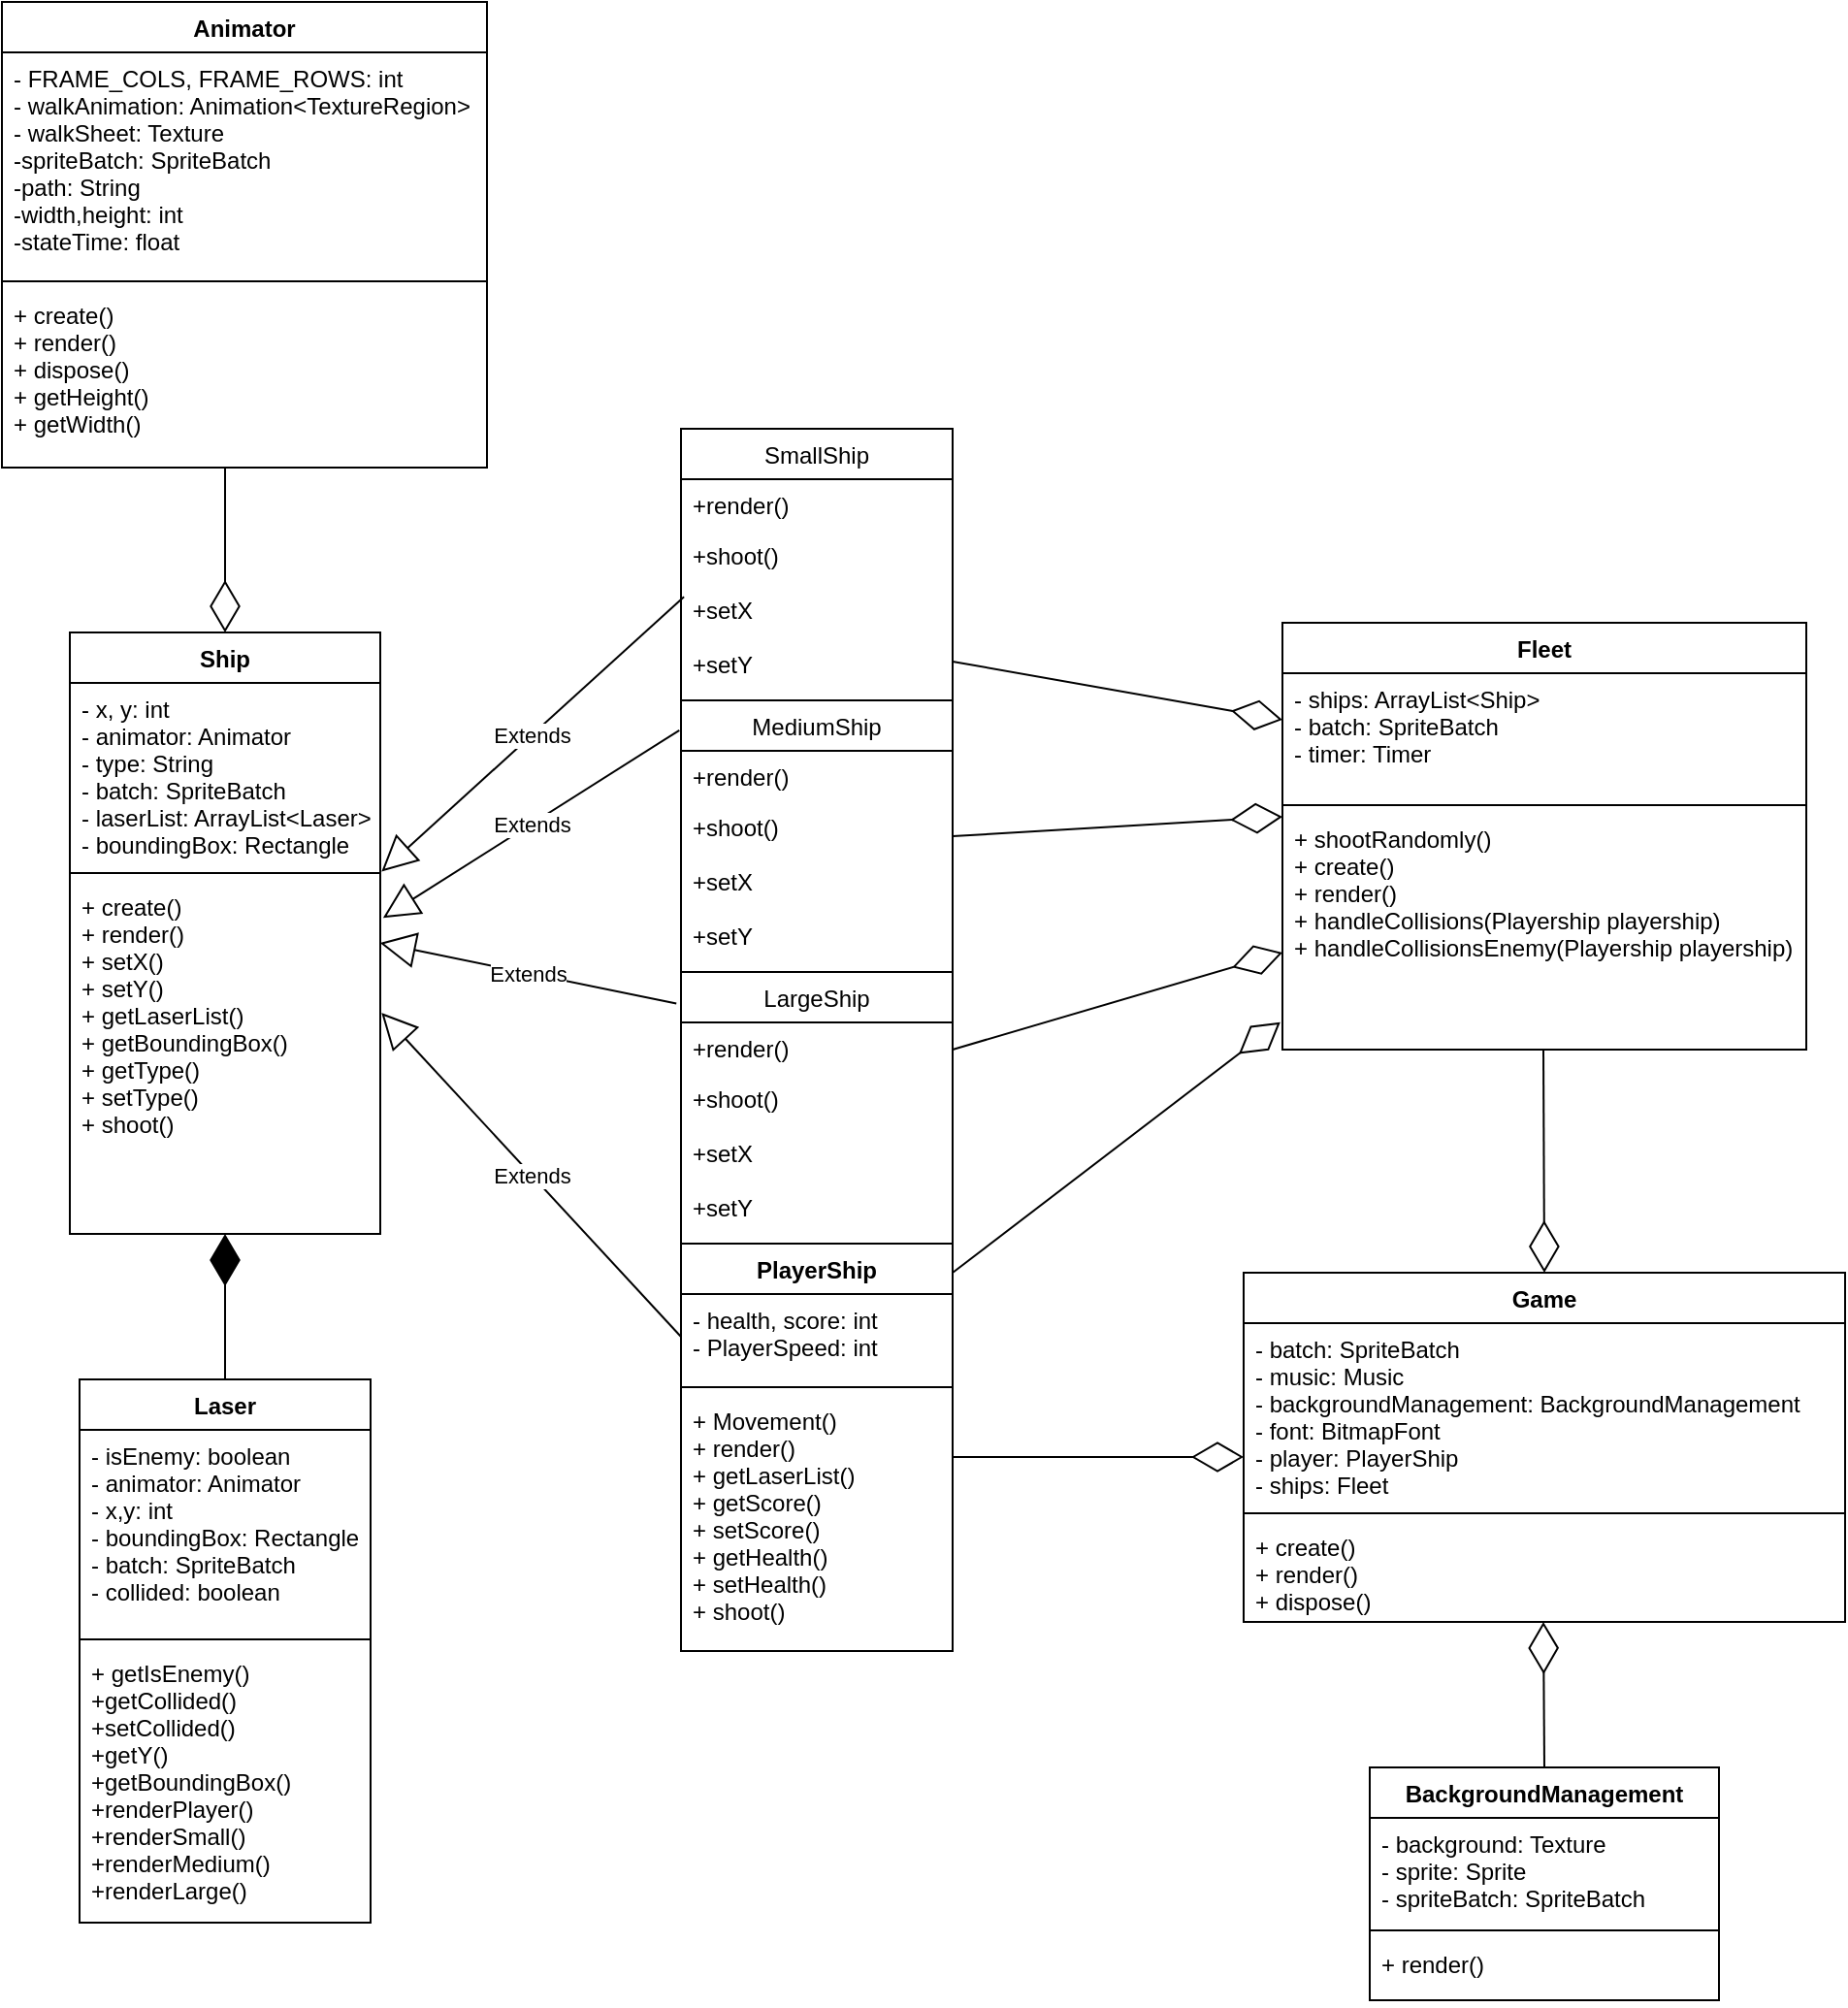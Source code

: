<mxfile version="20.6.2"><diagram id="JTP202CiSUfcmmTUfKcs" name="Página-1"><mxGraphModel dx="1038" dy="583" grid="1" gridSize="10" guides="1" tooltips="1" connect="1" arrows="1" fold="1" page="1" pageScale="1" pageWidth="827" pageHeight="1169" math="0" shadow="0"><root><mxCell id="0"/><mxCell id="1" parent="0"/><mxCell id="gs3KEyHVvfSNOeokOZYG-1" value="Animator" style="swimlane;fontStyle=1;align=center;verticalAlign=top;childLayout=stackLayout;horizontal=1;startSize=26;horizontalStack=0;resizeParent=1;resizeParentMax=0;resizeLast=0;collapsible=1;marginBottom=0;" vertex="1" parent="1"><mxGeometry x="20" y="90" width="250" height="240" as="geometry"/></mxCell><mxCell id="gs3KEyHVvfSNOeokOZYG-2" value="- FRAME_COLS, FRAME_ROWS: int&#10;- walkAnimation: Animation&lt;TextureRegion&gt;&#10;- walkSheet: Texture&#10;-spriteBatch: SpriteBatch&#10;-path: String&#10;-width,height: int&#10;-stateTime: float" style="text;strokeColor=none;fillColor=none;align=left;verticalAlign=top;spacingLeft=4;spacingRight=4;overflow=hidden;rotatable=0;points=[[0,0.5],[1,0.5]];portConstraint=eastwest;" vertex="1" parent="gs3KEyHVvfSNOeokOZYG-1"><mxGeometry y="26" width="250" height="114" as="geometry"/></mxCell><mxCell id="gs3KEyHVvfSNOeokOZYG-3" value="" style="line;strokeWidth=1;fillColor=none;align=left;verticalAlign=middle;spacingTop=-1;spacingLeft=3;spacingRight=3;rotatable=0;labelPosition=right;points=[];portConstraint=eastwest;strokeColor=inherit;" vertex="1" parent="gs3KEyHVvfSNOeokOZYG-1"><mxGeometry y="140" width="250" height="8" as="geometry"/></mxCell><mxCell id="gs3KEyHVvfSNOeokOZYG-4" value="+ create()&#10;+ render()&#10;+ dispose()&#10;+ getHeight()&#10;+ getWidth()" style="text;strokeColor=none;fillColor=none;align=left;verticalAlign=top;spacingLeft=4;spacingRight=4;overflow=hidden;rotatable=0;points=[[0,0.5],[1,0.5]];portConstraint=eastwest;" vertex="1" parent="gs3KEyHVvfSNOeokOZYG-1"><mxGeometry y="148" width="250" height="92" as="geometry"/></mxCell><mxCell id="gs3KEyHVvfSNOeokOZYG-5" value="Laser&#10;" style="swimlane;fontStyle=1;align=center;verticalAlign=top;childLayout=stackLayout;horizontal=1;startSize=26;horizontalStack=0;resizeParent=1;resizeParentMax=0;resizeLast=0;collapsible=1;marginBottom=0;" vertex="1" parent="1"><mxGeometry x="60" y="800" width="150" height="280" as="geometry"/></mxCell><mxCell id="gs3KEyHVvfSNOeokOZYG-6" value="- isEnemy: boolean&#10;- animator: Animator&#10;- x,y: int&#10;- boundingBox: Rectangle&#10;- batch: SpriteBatch&#10;- collided: boolean" style="text;strokeColor=none;fillColor=none;align=left;verticalAlign=top;spacingLeft=4;spacingRight=4;overflow=hidden;rotatable=0;points=[[0,0.5],[1,0.5]];portConstraint=eastwest;" vertex="1" parent="gs3KEyHVvfSNOeokOZYG-5"><mxGeometry y="26" width="150" height="104" as="geometry"/></mxCell><mxCell id="gs3KEyHVvfSNOeokOZYG-7" value="" style="line;strokeWidth=1;fillColor=none;align=left;verticalAlign=middle;spacingTop=-1;spacingLeft=3;spacingRight=3;rotatable=0;labelPosition=right;points=[];portConstraint=eastwest;strokeColor=inherit;" vertex="1" parent="gs3KEyHVvfSNOeokOZYG-5"><mxGeometry y="130" width="150" height="8" as="geometry"/></mxCell><mxCell id="gs3KEyHVvfSNOeokOZYG-8" value="+ getIsEnemy()&#10;+getCollided()&#10;+setCollided()&#10;+getY()&#10;+getBoundingBox()&#10;+renderPlayer()&#10;+renderSmall()&#10;+renderMedium()&#10;+renderLarge()" style="text;strokeColor=none;fillColor=none;align=left;verticalAlign=top;spacingLeft=4;spacingRight=4;overflow=hidden;rotatable=0;points=[[0,0.5],[1,0.5]];portConstraint=eastwest;" vertex="1" parent="gs3KEyHVvfSNOeokOZYG-5"><mxGeometry y="138" width="150" height="142" as="geometry"/></mxCell><mxCell id="gs3KEyHVvfSNOeokOZYG-9" value="BackgroundManagement" style="swimlane;fontStyle=1;align=center;verticalAlign=top;childLayout=stackLayout;horizontal=1;startSize=26;horizontalStack=0;resizeParent=1;resizeParentMax=0;resizeLast=0;collapsible=1;marginBottom=0;" vertex="1" parent="1"><mxGeometry x="725" y="1000" width="180" height="120" as="geometry"/></mxCell><mxCell id="gs3KEyHVvfSNOeokOZYG-10" value="- background: Texture&#10;- sprite: Sprite&#10;- spriteBatch: SpriteBatch" style="text;strokeColor=none;fillColor=none;align=left;verticalAlign=top;spacingLeft=4;spacingRight=4;overflow=hidden;rotatable=0;points=[[0,0.5],[1,0.5]];portConstraint=eastwest;" vertex="1" parent="gs3KEyHVvfSNOeokOZYG-9"><mxGeometry y="26" width="180" height="54" as="geometry"/></mxCell><mxCell id="gs3KEyHVvfSNOeokOZYG-11" value="" style="line;strokeWidth=1;fillColor=none;align=left;verticalAlign=middle;spacingTop=-1;spacingLeft=3;spacingRight=3;rotatable=0;labelPosition=right;points=[];portConstraint=eastwest;strokeColor=inherit;" vertex="1" parent="gs3KEyHVvfSNOeokOZYG-9"><mxGeometry y="80" width="180" height="8" as="geometry"/></mxCell><mxCell id="gs3KEyHVvfSNOeokOZYG-12" value="+ render()" style="text;strokeColor=none;fillColor=none;align=left;verticalAlign=top;spacingLeft=4;spacingRight=4;overflow=hidden;rotatable=0;points=[[0,0.5],[1,0.5]];portConstraint=eastwest;" vertex="1" parent="gs3KEyHVvfSNOeokOZYG-9"><mxGeometry y="88" width="180" height="32" as="geometry"/></mxCell><mxCell id="gs3KEyHVvfSNOeokOZYG-13" value="Fleet" style="swimlane;fontStyle=1;align=center;verticalAlign=top;childLayout=stackLayout;horizontal=1;startSize=26;horizontalStack=0;resizeParent=1;resizeParentMax=0;resizeLast=0;collapsible=1;marginBottom=0;" vertex="1" parent="1"><mxGeometry x="680" y="410" width="270" height="220" as="geometry"/></mxCell><mxCell id="gs3KEyHVvfSNOeokOZYG-14" value="- ships: ArrayList&lt;Ship&gt;&#10;- batch: SpriteBatch&#10;- timer: Timer" style="text;strokeColor=none;fillColor=none;align=left;verticalAlign=top;spacingLeft=4;spacingRight=4;overflow=hidden;rotatable=0;points=[[0,0.5],[1,0.5]];portConstraint=eastwest;" vertex="1" parent="gs3KEyHVvfSNOeokOZYG-13"><mxGeometry y="26" width="270" height="64" as="geometry"/></mxCell><mxCell id="gs3KEyHVvfSNOeokOZYG-15" value="" style="line;strokeWidth=1;fillColor=none;align=left;verticalAlign=middle;spacingTop=-1;spacingLeft=3;spacingRight=3;rotatable=0;labelPosition=right;points=[];portConstraint=eastwest;strokeColor=inherit;" vertex="1" parent="gs3KEyHVvfSNOeokOZYG-13"><mxGeometry y="90" width="270" height="8" as="geometry"/></mxCell><mxCell id="gs3KEyHVvfSNOeokOZYG-16" value="+ shootRandomly()&#10;+ create()&#10;+ render()&#10;+ handleCollisions(Playership playership)&#10;+ handleCollisionsEnemy(Playership playership)" style="text;strokeColor=none;fillColor=none;align=left;verticalAlign=top;spacingLeft=4;spacingRight=4;overflow=hidden;rotatable=0;points=[[0,0.5],[1,0.5]];portConstraint=eastwest;" vertex="1" parent="gs3KEyHVvfSNOeokOZYG-13"><mxGeometry y="98" width="270" height="122" as="geometry"/></mxCell><mxCell id="gs3KEyHVvfSNOeokOZYG-21" value="SmallShip" style="swimlane;fontStyle=0;childLayout=stackLayout;horizontal=1;startSize=26;fillColor=none;horizontalStack=0;resizeParent=1;resizeParentMax=0;resizeLast=0;collapsible=1;marginBottom=0;" vertex="1" parent="1"><mxGeometry x="370" y="310" width="140" height="140" as="geometry"/></mxCell><mxCell id="gs3KEyHVvfSNOeokOZYG-22" value="+render()" style="text;strokeColor=none;fillColor=none;align=left;verticalAlign=top;spacingLeft=4;spacingRight=4;overflow=hidden;rotatable=0;points=[[0,0.5],[1,0.5]];portConstraint=eastwest;" vertex="1" parent="gs3KEyHVvfSNOeokOZYG-21"><mxGeometry y="26" width="140" height="26" as="geometry"/></mxCell><mxCell id="gs3KEyHVvfSNOeokOZYG-23" value="+shoot()&#10;&#10;+setX&#10;&#10;+setY" style="text;strokeColor=none;fillColor=none;align=left;verticalAlign=top;spacingLeft=4;spacingRight=4;overflow=hidden;rotatable=0;points=[[0,0.5],[1,0.5]];portConstraint=eastwest;" vertex="1" parent="gs3KEyHVvfSNOeokOZYG-21"><mxGeometry y="52" width="140" height="88" as="geometry"/></mxCell><mxCell id="gs3KEyHVvfSNOeokOZYG-25" value="MediumShip" style="swimlane;fontStyle=0;childLayout=stackLayout;horizontal=1;startSize=26;fillColor=none;horizontalStack=0;resizeParent=1;resizeParentMax=0;resizeLast=0;collapsible=1;marginBottom=0;" vertex="1" parent="1"><mxGeometry x="370" y="450" width="140" height="140" as="geometry"/></mxCell><mxCell id="gs3KEyHVvfSNOeokOZYG-26" value="+render()" style="text;strokeColor=none;fillColor=none;align=left;verticalAlign=top;spacingLeft=4;spacingRight=4;overflow=hidden;rotatable=0;points=[[0,0.5],[1,0.5]];portConstraint=eastwest;" vertex="1" parent="gs3KEyHVvfSNOeokOZYG-25"><mxGeometry y="26" width="140" height="26" as="geometry"/></mxCell><mxCell id="gs3KEyHVvfSNOeokOZYG-27" value="+shoot()&#10;&#10;+setX&#10;&#10;+setY" style="text;strokeColor=none;fillColor=none;align=left;verticalAlign=top;spacingLeft=4;spacingRight=4;overflow=hidden;rotatable=0;points=[[0,0.5],[1,0.5]];portConstraint=eastwest;" vertex="1" parent="gs3KEyHVvfSNOeokOZYG-25"><mxGeometry y="52" width="140" height="88" as="geometry"/></mxCell><mxCell id="gs3KEyHVvfSNOeokOZYG-28" value="LargeShip" style="swimlane;fontStyle=0;childLayout=stackLayout;horizontal=1;startSize=26;fillColor=none;horizontalStack=0;resizeParent=1;resizeParentMax=0;resizeLast=0;collapsible=1;marginBottom=0;" vertex="1" parent="1"><mxGeometry x="370" y="590" width="140" height="140" as="geometry"/></mxCell><mxCell id="gs3KEyHVvfSNOeokOZYG-29" value="+render()" style="text;strokeColor=none;fillColor=none;align=left;verticalAlign=top;spacingLeft=4;spacingRight=4;overflow=hidden;rotatable=0;points=[[0,0.5],[1,0.5]];portConstraint=eastwest;" vertex="1" parent="gs3KEyHVvfSNOeokOZYG-28"><mxGeometry y="26" width="140" height="26" as="geometry"/></mxCell><mxCell id="gs3KEyHVvfSNOeokOZYG-30" value="+shoot()&#10;&#10;+setX&#10;&#10;+setY" style="text;strokeColor=none;fillColor=none;align=left;verticalAlign=top;spacingLeft=4;spacingRight=4;overflow=hidden;rotatable=0;points=[[0,0.5],[1,0.5]];portConstraint=eastwest;" vertex="1" parent="gs3KEyHVvfSNOeokOZYG-28"><mxGeometry y="52" width="140" height="88" as="geometry"/></mxCell><mxCell id="gs3KEyHVvfSNOeokOZYG-31" value="PlayerShip" style="swimlane;fontStyle=1;align=center;verticalAlign=top;childLayout=stackLayout;horizontal=1;startSize=26;horizontalStack=0;resizeParent=1;resizeParentMax=0;resizeLast=0;collapsible=1;marginBottom=0;" vertex="1" parent="1"><mxGeometry x="370" y="730" width="140" height="210" as="geometry"/></mxCell><mxCell id="gs3KEyHVvfSNOeokOZYG-32" value="- health, score: int&#10;- PlayerSpeed: int" style="text;strokeColor=none;fillColor=none;align=left;verticalAlign=top;spacingLeft=4;spacingRight=4;overflow=hidden;rotatable=0;points=[[0,0.5],[1,0.5]];portConstraint=eastwest;" vertex="1" parent="gs3KEyHVvfSNOeokOZYG-31"><mxGeometry y="26" width="140" height="44" as="geometry"/></mxCell><mxCell id="gs3KEyHVvfSNOeokOZYG-33" value="" style="line;strokeWidth=1;fillColor=none;align=left;verticalAlign=middle;spacingTop=-1;spacingLeft=3;spacingRight=3;rotatable=0;labelPosition=right;points=[];portConstraint=eastwest;strokeColor=inherit;" vertex="1" parent="gs3KEyHVvfSNOeokOZYG-31"><mxGeometry y="70" width="140" height="8" as="geometry"/></mxCell><mxCell id="gs3KEyHVvfSNOeokOZYG-34" value="+ Movement()&#10;+ render()&#10;+ getLaserList()&#10;+ getScore()&#10;+ setScore()&#10;+ getHealth()&#10;+ setHealth()&#10;+ shoot()" style="text;strokeColor=none;fillColor=none;align=left;verticalAlign=top;spacingLeft=4;spacingRight=4;overflow=hidden;rotatable=0;points=[[0,0.5],[1,0.5]];portConstraint=eastwest;" vertex="1" parent="gs3KEyHVvfSNOeokOZYG-31"><mxGeometry y="78" width="140" height="132" as="geometry"/></mxCell><mxCell id="gs3KEyHVvfSNOeokOZYG-35" value="Game" style="swimlane;fontStyle=1;align=center;verticalAlign=top;childLayout=stackLayout;horizontal=1;startSize=26;horizontalStack=0;resizeParent=1;resizeParentMax=0;resizeLast=0;collapsible=1;marginBottom=0;" vertex="1" parent="1"><mxGeometry x="660" y="745" width="310" height="180" as="geometry"/></mxCell><mxCell id="gs3KEyHVvfSNOeokOZYG-36" value="- batch: SpriteBatch&#10;- music: Music&#10;- backgroundManagement: BackgroundManagement&#10;- font: BitmapFont&#10;- player: PlayerShip&#10;- ships: Fleet" style="text;strokeColor=none;fillColor=none;align=left;verticalAlign=top;spacingLeft=4;spacingRight=4;overflow=hidden;rotatable=0;points=[[0,0.5],[1,0.5]];portConstraint=eastwest;" vertex="1" parent="gs3KEyHVvfSNOeokOZYG-35"><mxGeometry y="26" width="310" height="94" as="geometry"/></mxCell><mxCell id="gs3KEyHVvfSNOeokOZYG-37" value="" style="line;strokeWidth=1;fillColor=none;align=left;verticalAlign=middle;spacingTop=-1;spacingLeft=3;spacingRight=3;rotatable=0;labelPosition=right;points=[];portConstraint=eastwest;strokeColor=inherit;" vertex="1" parent="gs3KEyHVvfSNOeokOZYG-35"><mxGeometry y="120" width="310" height="8" as="geometry"/></mxCell><mxCell id="gs3KEyHVvfSNOeokOZYG-38" value="+ create()&#10;+ render()&#10;+ dispose()" style="text;strokeColor=none;fillColor=none;align=left;verticalAlign=top;spacingLeft=4;spacingRight=4;overflow=hidden;rotatable=0;points=[[0,0.5],[1,0.5]];portConstraint=eastwest;" vertex="1" parent="gs3KEyHVvfSNOeokOZYG-35"><mxGeometry y="128" width="310" height="52" as="geometry"/></mxCell><mxCell id="gs3KEyHVvfSNOeokOZYG-39" value="Ship" style="swimlane;fontStyle=1;align=center;verticalAlign=top;childLayout=stackLayout;horizontal=1;startSize=26;horizontalStack=0;resizeParent=1;resizeParentMax=0;resizeLast=0;collapsible=1;marginBottom=0;" vertex="1" parent="1"><mxGeometry x="55" y="415" width="160" height="310" as="geometry"/></mxCell><mxCell id="gs3KEyHVvfSNOeokOZYG-40" value="- x, y: int&#10;- animator: Animator&#10;- type: String&#10;- batch: SpriteBatch&#10;- laserList: ArrayList&lt;Laser&gt;&#10;- boundingBox: Rectangle" style="text;strokeColor=none;fillColor=none;align=left;verticalAlign=top;spacingLeft=4;spacingRight=4;overflow=hidden;rotatable=0;points=[[0,0.5],[1,0.5]];portConstraint=eastwest;" vertex="1" parent="gs3KEyHVvfSNOeokOZYG-39"><mxGeometry y="26" width="160" height="94" as="geometry"/></mxCell><mxCell id="gs3KEyHVvfSNOeokOZYG-41" value="" style="line;strokeWidth=1;fillColor=none;align=left;verticalAlign=middle;spacingTop=-1;spacingLeft=3;spacingRight=3;rotatable=0;labelPosition=right;points=[];portConstraint=eastwest;strokeColor=inherit;" vertex="1" parent="gs3KEyHVvfSNOeokOZYG-39"><mxGeometry y="120" width="160" height="8" as="geometry"/></mxCell><mxCell id="gs3KEyHVvfSNOeokOZYG-42" value="+ create()&#10;+ render()&#10;+ setX()&#10;+ setY()&#10;+ getLaserList()&#10;+ getBoundingBox()&#10;+ getType()&#10;+ setType()&#10;+ shoot()&#10;" style="text;strokeColor=none;fillColor=none;align=left;verticalAlign=top;spacingLeft=4;spacingRight=4;overflow=hidden;rotatable=0;points=[[0,0.5],[1,0.5]];portConstraint=eastwest;" vertex="1" parent="gs3KEyHVvfSNOeokOZYG-39"><mxGeometry y="128" width="160" height="182" as="geometry"/></mxCell><mxCell id="gs3KEyHVvfSNOeokOZYG-44" value="" style="endArrow=diamondThin;endFill=1;endSize=24;html=1;rounded=0;exitX=0.5;exitY=0;exitDx=0;exitDy=0;" edge="1" parent="1" source="gs3KEyHVvfSNOeokOZYG-5" target="gs3KEyHVvfSNOeokOZYG-42"><mxGeometry width="160" relative="1" as="geometry"><mxPoint x="100" y="600" as="sourcePoint"/><mxPoint x="260" y="600" as="targetPoint"/></mxGeometry></mxCell><mxCell id="gs3KEyHVvfSNOeokOZYG-45" value="" style="endArrow=diamondThin;endFill=0;endSize=24;html=1;rounded=0;entryX=0.5;entryY=0;entryDx=0;entryDy=0;" edge="1" parent="1" target="gs3KEyHVvfSNOeokOZYG-39"><mxGeometry width="160" relative="1" as="geometry"><mxPoint x="135" y="330" as="sourcePoint"/><mxPoint x="260" y="400" as="targetPoint"/></mxGeometry></mxCell><mxCell id="gs3KEyHVvfSNOeokOZYG-46" value="Extends" style="endArrow=block;endSize=16;endFill=0;html=1;rounded=0;entryX=1.004;entryY=-0.026;entryDx=0;entryDy=0;entryPerimeter=0;exitX=0.011;exitY=0.393;exitDx=0;exitDy=0;exitPerimeter=0;" edge="1" parent="1" source="gs3KEyHVvfSNOeokOZYG-23" target="gs3KEyHVvfSNOeokOZYG-42"><mxGeometry width="160" relative="1" as="geometry"><mxPoint x="320" y="600" as="sourcePoint"/><mxPoint x="220" y="600" as="targetPoint"/></mxGeometry></mxCell><mxCell id="gs3KEyHVvfSNOeokOZYG-47" value="Extends" style="endArrow=block;endSize=16;endFill=0;html=1;rounded=0;entryX=1.009;entryY=0.105;entryDx=0;entryDy=0;entryPerimeter=0;exitX=-0.006;exitY=0.11;exitDx=0;exitDy=0;exitPerimeter=0;" edge="1" parent="1" source="gs3KEyHVvfSNOeokOZYG-25" target="gs3KEyHVvfSNOeokOZYG-42"><mxGeometry width="160" relative="1" as="geometry"><mxPoint x="370.0" y="468.034" as="sourcePoint"/><mxPoint x="214.1" y="671.962" as="targetPoint"/></mxGeometry></mxCell><mxCell id="gs3KEyHVvfSNOeokOZYG-48" value="Extends" style="endArrow=block;endSize=16;endFill=0;html=1;rounded=0;entryX=0.999;entryY=0.176;entryDx=0;entryDy=0;entryPerimeter=0;exitX=-0.017;exitY=0.116;exitDx=0;exitDy=0;exitPerimeter=0;" edge="1" parent="1" source="gs3KEyHVvfSNOeokOZYG-28" target="gs3KEyHVvfSNOeokOZYG-42"><mxGeometry width="160" relative="1" as="geometry"><mxPoint x="391.54" y="416.584" as="sourcePoint"/><mxPoint x="235.64" y="620.512" as="targetPoint"/></mxGeometry></mxCell><mxCell id="gs3KEyHVvfSNOeokOZYG-49" value="Extends" style="endArrow=block;endSize=16;endFill=0;html=1;rounded=0;entryX=1.004;entryY=0.374;entryDx=0;entryDy=0;entryPerimeter=0;exitX=0;exitY=0.5;exitDx=0;exitDy=0;" edge="1" parent="1" source="gs3KEyHVvfSNOeokOZYG-32" target="gs3KEyHVvfSNOeokOZYG-42"><mxGeometry width="160" relative="1" as="geometry"><mxPoint x="401.54" y="426.584" as="sourcePoint"/><mxPoint x="245.64" y="630.512" as="targetPoint"/></mxGeometry></mxCell><mxCell id="gs3KEyHVvfSNOeokOZYG-50" value="" style="endArrow=diamondThin;endFill=0;endSize=24;html=1;rounded=0;entryX=0.5;entryY=0;entryDx=0;entryDy=0;" edge="1" parent="1" target="gs3KEyHVvfSNOeokOZYG-35"><mxGeometry width="160" relative="1" as="geometry"><mxPoint x="814.5" y="630" as="sourcePoint"/><mxPoint x="815" y="730" as="targetPoint"/></mxGeometry></mxCell><mxCell id="gs3KEyHVvfSNOeokOZYG-52" value="" style="endArrow=diamondThin;endFill=0;endSize=24;html=1;rounded=0;exitX=0.5;exitY=0;exitDx=0;exitDy=0;" edge="1" parent="1" source="gs3KEyHVvfSNOeokOZYG-9"><mxGeometry width="160" relative="1" as="geometry"><mxPoint x="814.5" y="975" as="sourcePoint"/><mxPoint x="814.5" y="925" as="targetPoint"/></mxGeometry></mxCell><mxCell id="gs3KEyHVvfSNOeokOZYG-53" value="" style="endArrow=diamondThin;endFill=0;endSize=24;html=1;rounded=0;" edge="1" parent="1"><mxGeometry width="160" relative="1" as="geometry"><mxPoint x="510" y="840" as="sourcePoint"/><mxPoint x="660" y="840" as="targetPoint"/></mxGeometry></mxCell><mxCell id="gs3KEyHVvfSNOeokOZYG-54" value="" style="endArrow=diamondThin;endFill=0;endSize=24;html=1;rounded=0;exitX=1;exitY=0.205;exitDx=0;exitDy=0;exitPerimeter=0;" edge="1" parent="1" source="gs3KEyHVvfSNOeokOZYG-27"><mxGeometry width="160" relative="1" as="geometry"><mxPoint x="520" y="519.5" as="sourcePoint"/><mxPoint x="680" y="510" as="targetPoint"/></mxGeometry></mxCell><mxCell id="gs3KEyHVvfSNOeokOZYG-55" value="" style="endArrow=diamondThin;endFill=0;endSize=24;html=1;rounded=0;" edge="1" parent="1"><mxGeometry width="160" relative="1" as="geometry"><mxPoint x="510" y="430" as="sourcePoint"/><mxPoint x="680" y="460" as="targetPoint"/></mxGeometry></mxCell><mxCell id="gs3KEyHVvfSNOeokOZYG-56" value="" style="endArrow=diamondThin;endFill=0;endSize=24;html=1;rounded=0;" edge="1" parent="1"><mxGeometry width="160" relative="1" as="geometry"><mxPoint x="510" y="630" as="sourcePoint"/><mxPoint x="680" y="580" as="targetPoint"/></mxGeometry></mxCell><mxCell id="gs3KEyHVvfSNOeokOZYG-57" value="" style="endArrow=diamondThin;endFill=0;endSize=24;html=1;rounded=0;entryX=-0.004;entryY=0.884;entryDx=0;entryDy=0;entryPerimeter=0;" edge="1" parent="1" target="gs3KEyHVvfSNOeokOZYG-16"><mxGeometry width="160" relative="1" as="geometry"><mxPoint x="510" y="745" as="sourcePoint"/><mxPoint x="660" y="745" as="targetPoint"/></mxGeometry></mxCell></root></mxGraphModel></diagram></mxfile>